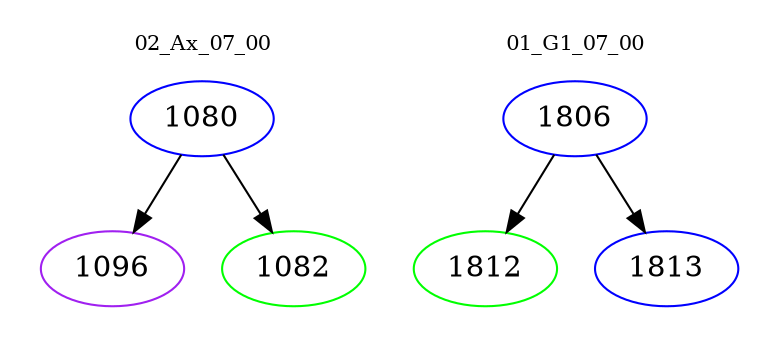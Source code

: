 digraph{
subgraph cluster_0 {
color = white
label = "02_Ax_07_00";
fontsize=10;
T0_1080 [label="1080", color="blue"]
T0_1080 -> T0_1096 [color="black"]
T0_1096 [label="1096", color="purple"]
T0_1080 -> T0_1082 [color="black"]
T0_1082 [label="1082", color="green"]
}
subgraph cluster_1 {
color = white
label = "01_G1_07_00";
fontsize=10;
T1_1806 [label="1806", color="blue"]
T1_1806 -> T1_1812 [color="black"]
T1_1812 [label="1812", color="green"]
T1_1806 -> T1_1813 [color="black"]
T1_1813 [label="1813", color="blue"]
}
}
